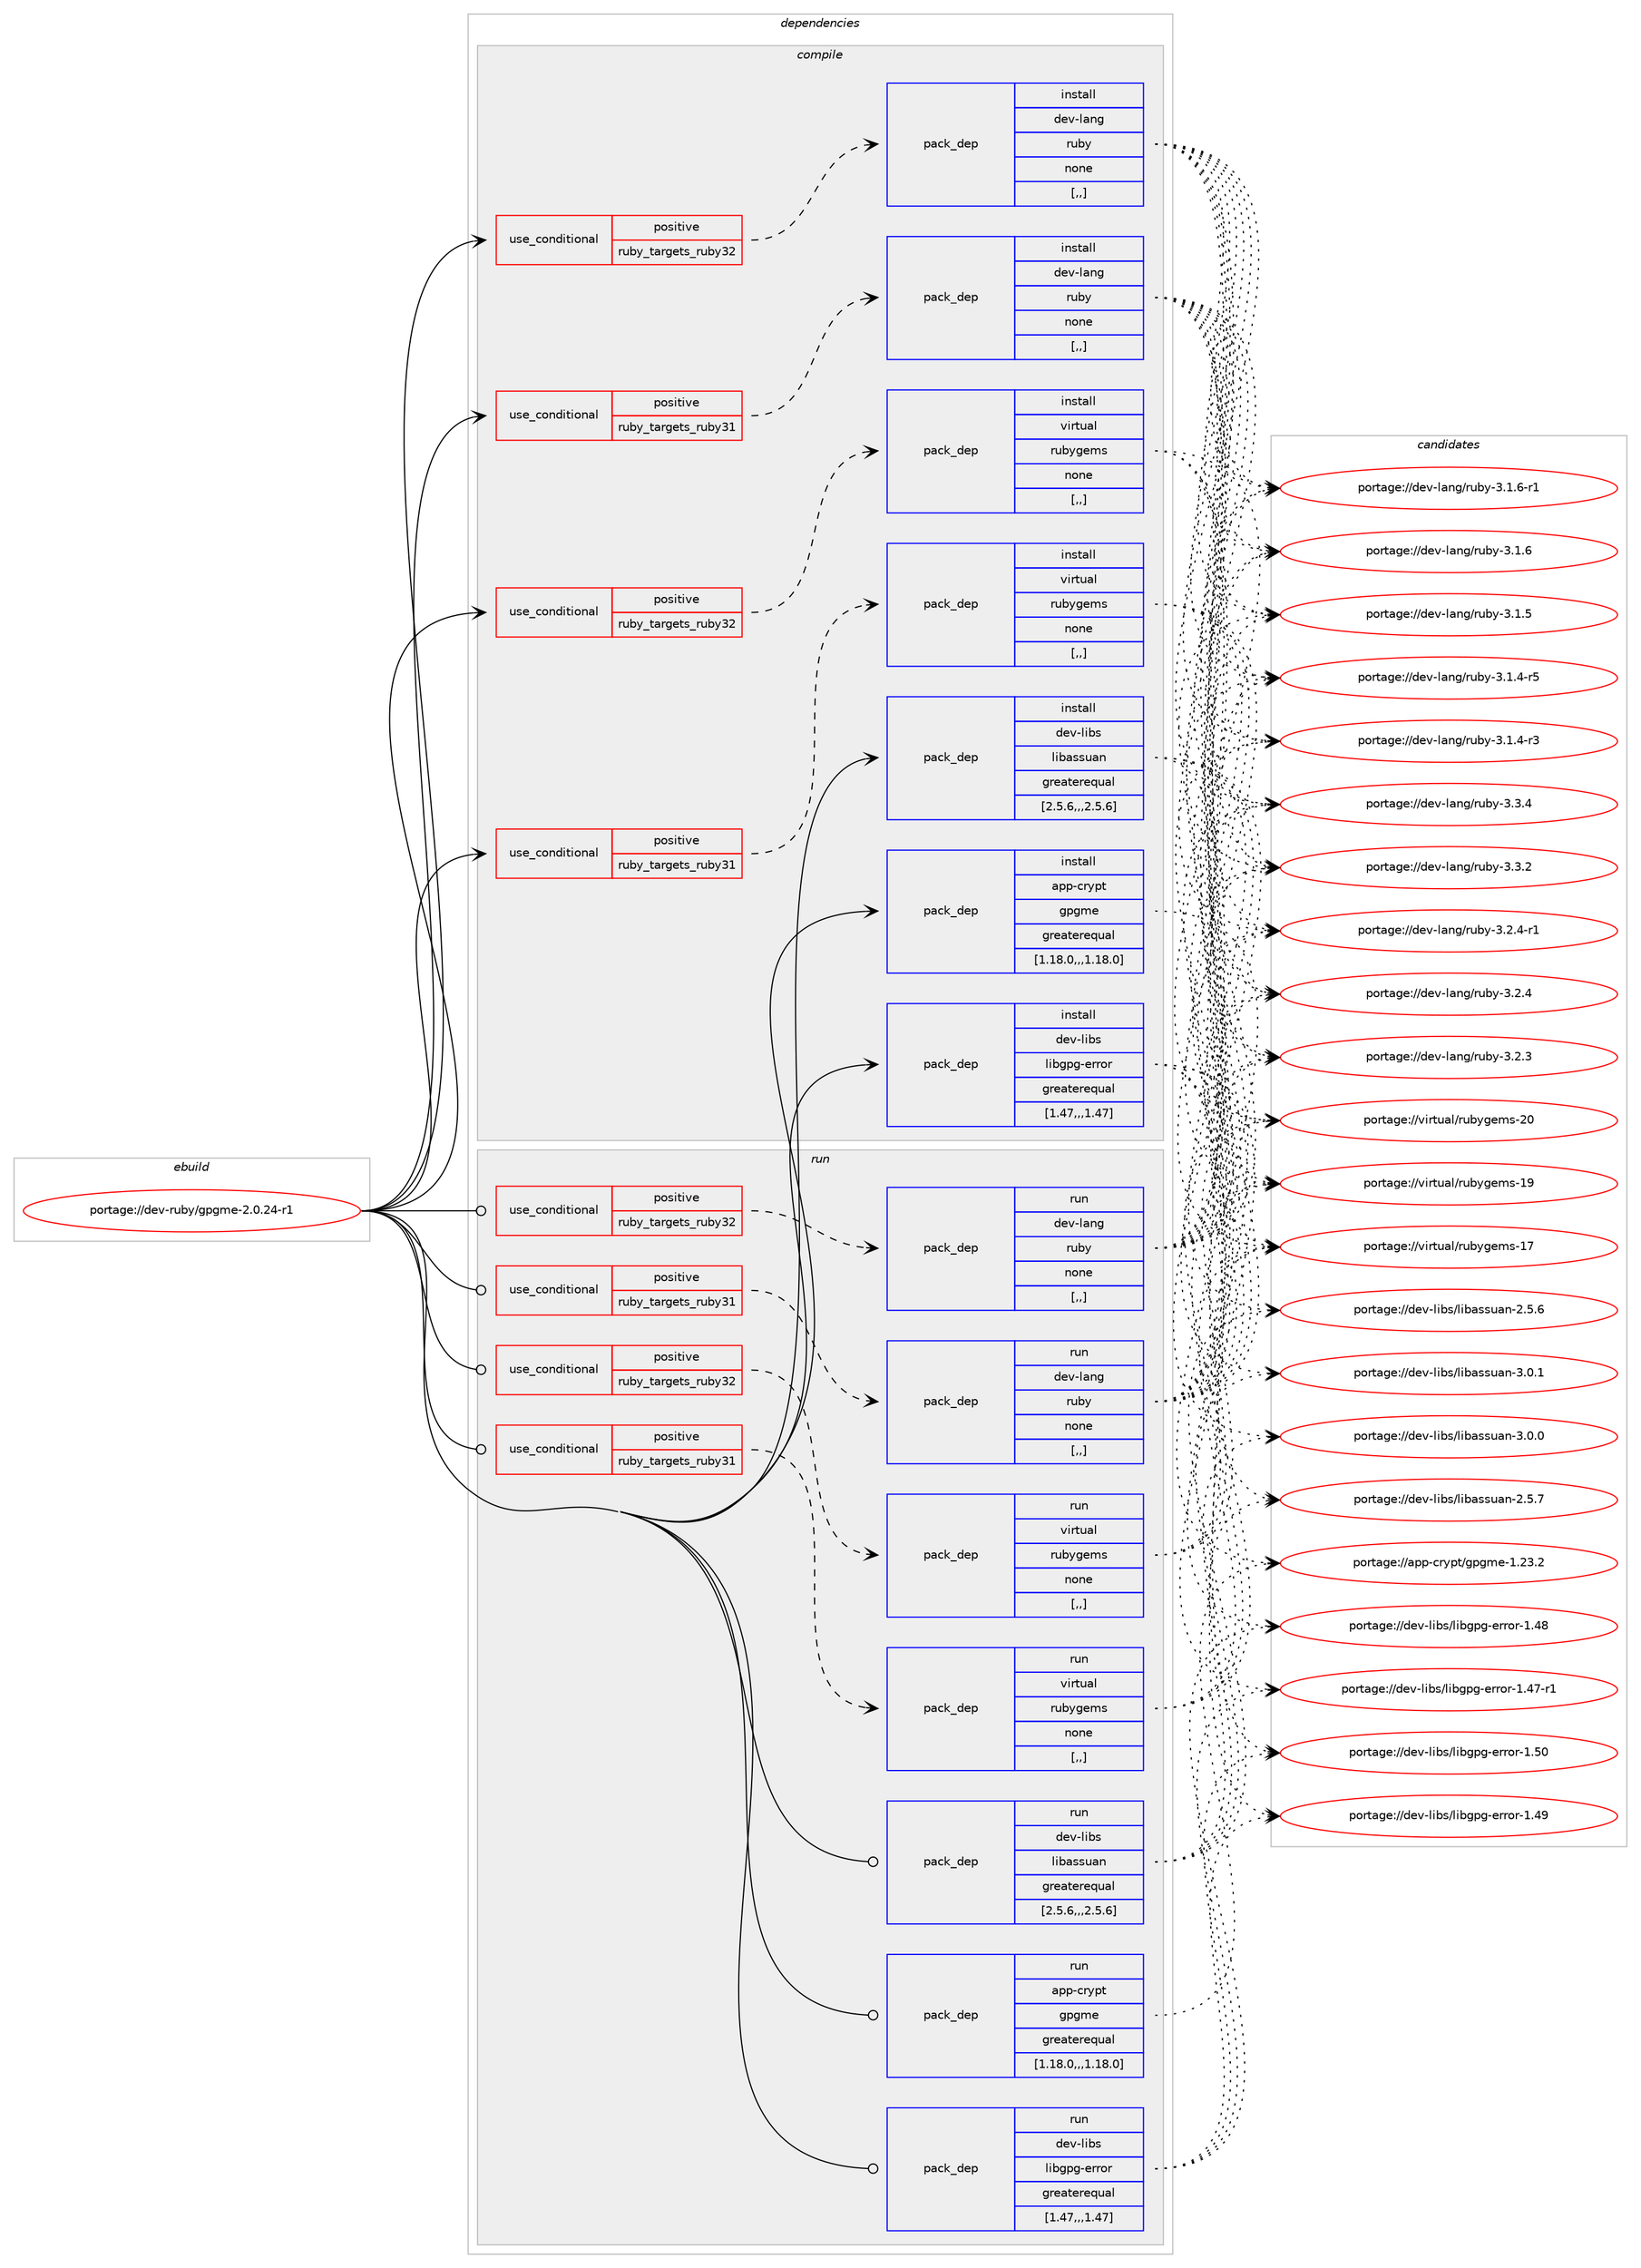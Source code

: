 digraph prolog {

# *************
# Graph options
# *************

newrank=true;
concentrate=true;
compound=true;
graph [rankdir=LR,fontname=Helvetica,fontsize=10,ranksep=1.5];#, ranksep=2.5, nodesep=0.2];
edge  [arrowhead=vee];
node  [fontname=Helvetica,fontsize=10];

# **********
# The ebuild
# **********

subgraph cluster_leftcol {
color=gray;
label=<<i>ebuild</i>>;
id [label="portage://dev-ruby/gpgme-2.0.24-r1", color=red, width=4, href="../dev-ruby/gpgme-2.0.24-r1.svg"];
}

# ****************
# The dependencies
# ****************

subgraph cluster_midcol {
color=gray;
label=<<i>dependencies</i>>;
subgraph cluster_compile {
fillcolor="#eeeeee";
style=filled;
label=<<i>compile</i>>;
subgraph cond48267 {
dependency184764 [label=<<TABLE BORDER="0" CELLBORDER="1" CELLSPACING="0" CELLPADDING="4"><TR><TD ROWSPAN="3" CELLPADDING="10">use_conditional</TD></TR><TR><TD>positive</TD></TR><TR><TD>ruby_targets_ruby31</TD></TR></TABLE>>, shape=none, color=red];
subgraph pack135165 {
dependency184765 [label=<<TABLE BORDER="0" CELLBORDER="1" CELLSPACING="0" CELLPADDING="4" WIDTH="220"><TR><TD ROWSPAN="6" CELLPADDING="30">pack_dep</TD></TR><TR><TD WIDTH="110">install</TD></TR><TR><TD>dev-lang</TD></TR><TR><TD>ruby</TD></TR><TR><TD>none</TD></TR><TR><TD>[,,]</TD></TR></TABLE>>, shape=none, color=blue];
}
dependency184764:e -> dependency184765:w [weight=20,style="dashed",arrowhead="vee"];
}
id:e -> dependency184764:w [weight=20,style="solid",arrowhead="vee"];
subgraph cond48268 {
dependency184766 [label=<<TABLE BORDER="0" CELLBORDER="1" CELLSPACING="0" CELLPADDING="4"><TR><TD ROWSPAN="3" CELLPADDING="10">use_conditional</TD></TR><TR><TD>positive</TD></TR><TR><TD>ruby_targets_ruby31</TD></TR></TABLE>>, shape=none, color=red];
subgraph pack135166 {
dependency184767 [label=<<TABLE BORDER="0" CELLBORDER="1" CELLSPACING="0" CELLPADDING="4" WIDTH="220"><TR><TD ROWSPAN="6" CELLPADDING="30">pack_dep</TD></TR><TR><TD WIDTH="110">install</TD></TR><TR><TD>virtual</TD></TR><TR><TD>rubygems</TD></TR><TR><TD>none</TD></TR><TR><TD>[,,]</TD></TR></TABLE>>, shape=none, color=blue];
}
dependency184766:e -> dependency184767:w [weight=20,style="dashed",arrowhead="vee"];
}
id:e -> dependency184766:w [weight=20,style="solid",arrowhead="vee"];
subgraph cond48269 {
dependency184768 [label=<<TABLE BORDER="0" CELLBORDER="1" CELLSPACING="0" CELLPADDING="4"><TR><TD ROWSPAN="3" CELLPADDING="10">use_conditional</TD></TR><TR><TD>positive</TD></TR><TR><TD>ruby_targets_ruby32</TD></TR></TABLE>>, shape=none, color=red];
subgraph pack135167 {
dependency184769 [label=<<TABLE BORDER="0" CELLBORDER="1" CELLSPACING="0" CELLPADDING="4" WIDTH="220"><TR><TD ROWSPAN="6" CELLPADDING="30">pack_dep</TD></TR><TR><TD WIDTH="110">install</TD></TR><TR><TD>dev-lang</TD></TR><TR><TD>ruby</TD></TR><TR><TD>none</TD></TR><TR><TD>[,,]</TD></TR></TABLE>>, shape=none, color=blue];
}
dependency184768:e -> dependency184769:w [weight=20,style="dashed",arrowhead="vee"];
}
id:e -> dependency184768:w [weight=20,style="solid",arrowhead="vee"];
subgraph cond48270 {
dependency184770 [label=<<TABLE BORDER="0" CELLBORDER="1" CELLSPACING="0" CELLPADDING="4"><TR><TD ROWSPAN="3" CELLPADDING="10">use_conditional</TD></TR><TR><TD>positive</TD></TR><TR><TD>ruby_targets_ruby32</TD></TR></TABLE>>, shape=none, color=red];
subgraph pack135168 {
dependency184771 [label=<<TABLE BORDER="0" CELLBORDER="1" CELLSPACING="0" CELLPADDING="4" WIDTH="220"><TR><TD ROWSPAN="6" CELLPADDING="30">pack_dep</TD></TR><TR><TD WIDTH="110">install</TD></TR><TR><TD>virtual</TD></TR><TR><TD>rubygems</TD></TR><TR><TD>none</TD></TR><TR><TD>[,,]</TD></TR></TABLE>>, shape=none, color=blue];
}
dependency184770:e -> dependency184771:w [weight=20,style="dashed",arrowhead="vee"];
}
id:e -> dependency184770:w [weight=20,style="solid",arrowhead="vee"];
subgraph pack135169 {
dependency184772 [label=<<TABLE BORDER="0" CELLBORDER="1" CELLSPACING="0" CELLPADDING="4" WIDTH="220"><TR><TD ROWSPAN="6" CELLPADDING="30">pack_dep</TD></TR><TR><TD WIDTH="110">install</TD></TR><TR><TD>app-crypt</TD></TR><TR><TD>gpgme</TD></TR><TR><TD>greaterequal</TD></TR><TR><TD>[1.18.0,,,1.18.0]</TD></TR></TABLE>>, shape=none, color=blue];
}
id:e -> dependency184772:w [weight=20,style="solid",arrowhead="vee"];
subgraph pack135170 {
dependency184773 [label=<<TABLE BORDER="0" CELLBORDER="1" CELLSPACING="0" CELLPADDING="4" WIDTH="220"><TR><TD ROWSPAN="6" CELLPADDING="30">pack_dep</TD></TR><TR><TD WIDTH="110">install</TD></TR><TR><TD>dev-libs</TD></TR><TR><TD>libassuan</TD></TR><TR><TD>greaterequal</TD></TR><TR><TD>[2.5.6,,,2.5.6]</TD></TR></TABLE>>, shape=none, color=blue];
}
id:e -> dependency184773:w [weight=20,style="solid",arrowhead="vee"];
subgraph pack135171 {
dependency184774 [label=<<TABLE BORDER="0" CELLBORDER="1" CELLSPACING="0" CELLPADDING="4" WIDTH="220"><TR><TD ROWSPAN="6" CELLPADDING="30">pack_dep</TD></TR><TR><TD WIDTH="110">install</TD></TR><TR><TD>dev-libs</TD></TR><TR><TD>libgpg-error</TD></TR><TR><TD>greaterequal</TD></TR><TR><TD>[1.47,,,1.47]</TD></TR></TABLE>>, shape=none, color=blue];
}
id:e -> dependency184774:w [weight=20,style="solid",arrowhead="vee"];
}
subgraph cluster_compileandrun {
fillcolor="#eeeeee";
style=filled;
label=<<i>compile and run</i>>;
}
subgraph cluster_run {
fillcolor="#eeeeee";
style=filled;
label=<<i>run</i>>;
subgraph cond48271 {
dependency184775 [label=<<TABLE BORDER="0" CELLBORDER="1" CELLSPACING="0" CELLPADDING="4"><TR><TD ROWSPAN="3" CELLPADDING="10">use_conditional</TD></TR><TR><TD>positive</TD></TR><TR><TD>ruby_targets_ruby31</TD></TR></TABLE>>, shape=none, color=red];
subgraph pack135172 {
dependency184776 [label=<<TABLE BORDER="0" CELLBORDER="1" CELLSPACING="0" CELLPADDING="4" WIDTH="220"><TR><TD ROWSPAN="6" CELLPADDING="30">pack_dep</TD></TR><TR><TD WIDTH="110">run</TD></TR><TR><TD>dev-lang</TD></TR><TR><TD>ruby</TD></TR><TR><TD>none</TD></TR><TR><TD>[,,]</TD></TR></TABLE>>, shape=none, color=blue];
}
dependency184775:e -> dependency184776:w [weight=20,style="dashed",arrowhead="vee"];
}
id:e -> dependency184775:w [weight=20,style="solid",arrowhead="odot"];
subgraph cond48272 {
dependency184777 [label=<<TABLE BORDER="0" CELLBORDER="1" CELLSPACING="0" CELLPADDING="4"><TR><TD ROWSPAN="3" CELLPADDING="10">use_conditional</TD></TR><TR><TD>positive</TD></TR><TR><TD>ruby_targets_ruby31</TD></TR></TABLE>>, shape=none, color=red];
subgraph pack135173 {
dependency184778 [label=<<TABLE BORDER="0" CELLBORDER="1" CELLSPACING="0" CELLPADDING="4" WIDTH="220"><TR><TD ROWSPAN="6" CELLPADDING="30">pack_dep</TD></TR><TR><TD WIDTH="110">run</TD></TR><TR><TD>virtual</TD></TR><TR><TD>rubygems</TD></TR><TR><TD>none</TD></TR><TR><TD>[,,]</TD></TR></TABLE>>, shape=none, color=blue];
}
dependency184777:e -> dependency184778:w [weight=20,style="dashed",arrowhead="vee"];
}
id:e -> dependency184777:w [weight=20,style="solid",arrowhead="odot"];
subgraph cond48273 {
dependency184779 [label=<<TABLE BORDER="0" CELLBORDER="1" CELLSPACING="0" CELLPADDING="4"><TR><TD ROWSPAN="3" CELLPADDING="10">use_conditional</TD></TR><TR><TD>positive</TD></TR><TR><TD>ruby_targets_ruby32</TD></TR></TABLE>>, shape=none, color=red];
subgraph pack135174 {
dependency184780 [label=<<TABLE BORDER="0" CELLBORDER="1" CELLSPACING="0" CELLPADDING="4" WIDTH="220"><TR><TD ROWSPAN="6" CELLPADDING="30">pack_dep</TD></TR><TR><TD WIDTH="110">run</TD></TR><TR><TD>dev-lang</TD></TR><TR><TD>ruby</TD></TR><TR><TD>none</TD></TR><TR><TD>[,,]</TD></TR></TABLE>>, shape=none, color=blue];
}
dependency184779:e -> dependency184780:w [weight=20,style="dashed",arrowhead="vee"];
}
id:e -> dependency184779:w [weight=20,style="solid",arrowhead="odot"];
subgraph cond48274 {
dependency184781 [label=<<TABLE BORDER="0" CELLBORDER="1" CELLSPACING="0" CELLPADDING="4"><TR><TD ROWSPAN="3" CELLPADDING="10">use_conditional</TD></TR><TR><TD>positive</TD></TR><TR><TD>ruby_targets_ruby32</TD></TR></TABLE>>, shape=none, color=red];
subgraph pack135175 {
dependency184782 [label=<<TABLE BORDER="0" CELLBORDER="1" CELLSPACING="0" CELLPADDING="4" WIDTH="220"><TR><TD ROWSPAN="6" CELLPADDING="30">pack_dep</TD></TR><TR><TD WIDTH="110">run</TD></TR><TR><TD>virtual</TD></TR><TR><TD>rubygems</TD></TR><TR><TD>none</TD></TR><TR><TD>[,,]</TD></TR></TABLE>>, shape=none, color=blue];
}
dependency184781:e -> dependency184782:w [weight=20,style="dashed",arrowhead="vee"];
}
id:e -> dependency184781:w [weight=20,style="solid",arrowhead="odot"];
subgraph pack135176 {
dependency184783 [label=<<TABLE BORDER="0" CELLBORDER="1" CELLSPACING="0" CELLPADDING="4" WIDTH="220"><TR><TD ROWSPAN="6" CELLPADDING="30">pack_dep</TD></TR><TR><TD WIDTH="110">run</TD></TR><TR><TD>app-crypt</TD></TR><TR><TD>gpgme</TD></TR><TR><TD>greaterequal</TD></TR><TR><TD>[1.18.0,,,1.18.0]</TD></TR></TABLE>>, shape=none, color=blue];
}
id:e -> dependency184783:w [weight=20,style="solid",arrowhead="odot"];
subgraph pack135177 {
dependency184784 [label=<<TABLE BORDER="0" CELLBORDER="1" CELLSPACING="0" CELLPADDING="4" WIDTH="220"><TR><TD ROWSPAN="6" CELLPADDING="30">pack_dep</TD></TR><TR><TD WIDTH="110">run</TD></TR><TR><TD>dev-libs</TD></TR><TR><TD>libassuan</TD></TR><TR><TD>greaterequal</TD></TR><TR><TD>[2.5.6,,,2.5.6]</TD></TR></TABLE>>, shape=none, color=blue];
}
id:e -> dependency184784:w [weight=20,style="solid",arrowhead="odot"];
subgraph pack135178 {
dependency184785 [label=<<TABLE BORDER="0" CELLBORDER="1" CELLSPACING="0" CELLPADDING="4" WIDTH="220"><TR><TD ROWSPAN="6" CELLPADDING="30">pack_dep</TD></TR><TR><TD WIDTH="110">run</TD></TR><TR><TD>dev-libs</TD></TR><TR><TD>libgpg-error</TD></TR><TR><TD>greaterequal</TD></TR><TR><TD>[1.47,,,1.47]</TD></TR></TABLE>>, shape=none, color=blue];
}
id:e -> dependency184785:w [weight=20,style="solid",arrowhead="odot"];
}
}

# **************
# The candidates
# **************

subgraph cluster_choices {
rank=same;
color=gray;
label=<<i>candidates</i>>;

subgraph choice135165 {
color=black;
nodesep=1;
choice10010111845108971101034711411798121455146514652 [label="portage://dev-lang/ruby-3.3.4", color=red, width=4,href="../dev-lang/ruby-3.3.4.svg"];
choice10010111845108971101034711411798121455146514650 [label="portage://dev-lang/ruby-3.3.2", color=red, width=4,href="../dev-lang/ruby-3.3.2.svg"];
choice100101118451089711010347114117981214551465046524511449 [label="portage://dev-lang/ruby-3.2.4-r1", color=red, width=4,href="../dev-lang/ruby-3.2.4-r1.svg"];
choice10010111845108971101034711411798121455146504652 [label="portage://dev-lang/ruby-3.2.4", color=red, width=4,href="../dev-lang/ruby-3.2.4.svg"];
choice10010111845108971101034711411798121455146504651 [label="portage://dev-lang/ruby-3.2.3", color=red, width=4,href="../dev-lang/ruby-3.2.3.svg"];
choice100101118451089711010347114117981214551464946544511449 [label="portage://dev-lang/ruby-3.1.6-r1", color=red, width=4,href="../dev-lang/ruby-3.1.6-r1.svg"];
choice10010111845108971101034711411798121455146494654 [label="portage://dev-lang/ruby-3.1.6", color=red, width=4,href="../dev-lang/ruby-3.1.6.svg"];
choice10010111845108971101034711411798121455146494653 [label="portage://dev-lang/ruby-3.1.5", color=red, width=4,href="../dev-lang/ruby-3.1.5.svg"];
choice100101118451089711010347114117981214551464946524511453 [label="portage://dev-lang/ruby-3.1.4-r5", color=red, width=4,href="../dev-lang/ruby-3.1.4-r5.svg"];
choice100101118451089711010347114117981214551464946524511451 [label="portage://dev-lang/ruby-3.1.4-r3", color=red, width=4,href="../dev-lang/ruby-3.1.4-r3.svg"];
dependency184765:e -> choice10010111845108971101034711411798121455146514652:w [style=dotted,weight="100"];
dependency184765:e -> choice10010111845108971101034711411798121455146514650:w [style=dotted,weight="100"];
dependency184765:e -> choice100101118451089711010347114117981214551465046524511449:w [style=dotted,weight="100"];
dependency184765:e -> choice10010111845108971101034711411798121455146504652:w [style=dotted,weight="100"];
dependency184765:e -> choice10010111845108971101034711411798121455146504651:w [style=dotted,weight="100"];
dependency184765:e -> choice100101118451089711010347114117981214551464946544511449:w [style=dotted,weight="100"];
dependency184765:e -> choice10010111845108971101034711411798121455146494654:w [style=dotted,weight="100"];
dependency184765:e -> choice10010111845108971101034711411798121455146494653:w [style=dotted,weight="100"];
dependency184765:e -> choice100101118451089711010347114117981214551464946524511453:w [style=dotted,weight="100"];
dependency184765:e -> choice100101118451089711010347114117981214551464946524511451:w [style=dotted,weight="100"];
}
subgraph choice135166 {
color=black;
nodesep=1;
choice118105114116117971084711411798121103101109115455048 [label="portage://virtual/rubygems-20", color=red, width=4,href="../virtual/rubygems-20.svg"];
choice118105114116117971084711411798121103101109115454957 [label="portage://virtual/rubygems-19", color=red, width=4,href="../virtual/rubygems-19.svg"];
choice118105114116117971084711411798121103101109115454955 [label="portage://virtual/rubygems-17", color=red, width=4,href="../virtual/rubygems-17.svg"];
dependency184767:e -> choice118105114116117971084711411798121103101109115455048:w [style=dotted,weight="100"];
dependency184767:e -> choice118105114116117971084711411798121103101109115454957:w [style=dotted,weight="100"];
dependency184767:e -> choice118105114116117971084711411798121103101109115454955:w [style=dotted,weight="100"];
}
subgraph choice135167 {
color=black;
nodesep=1;
choice10010111845108971101034711411798121455146514652 [label="portage://dev-lang/ruby-3.3.4", color=red, width=4,href="../dev-lang/ruby-3.3.4.svg"];
choice10010111845108971101034711411798121455146514650 [label="portage://dev-lang/ruby-3.3.2", color=red, width=4,href="../dev-lang/ruby-3.3.2.svg"];
choice100101118451089711010347114117981214551465046524511449 [label="portage://dev-lang/ruby-3.2.4-r1", color=red, width=4,href="../dev-lang/ruby-3.2.4-r1.svg"];
choice10010111845108971101034711411798121455146504652 [label="portage://dev-lang/ruby-3.2.4", color=red, width=4,href="../dev-lang/ruby-3.2.4.svg"];
choice10010111845108971101034711411798121455146504651 [label="portage://dev-lang/ruby-3.2.3", color=red, width=4,href="../dev-lang/ruby-3.2.3.svg"];
choice100101118451089711010347114117981214551464946544511449 [label="portage://dev-lang/ruby-3.1.6-r1", color=red, width=4,href="../dev-lang/ruby-3.1.6-r1.svg"];
choice10010111845108971101034711411798121455146494654 [label="portage://dev-lang/ruby-3.1.6", color=red, width=4,href="../dev-lang/ruby-3.1.6.svg"];
choice10010111845108971101034711411798121455146494653 [label="portage://dev-lang/ruby-3.1.5", color=red, width=4,href="../dev-lang/ruby-3.1.5.svg"];
choice100101118451089711010347114117981214551464946524511453 [label="portage://dev-lang/ruby-3.1.4-r5", color=red, width=4,href="../dev-lang/ruby-3.1.4-r5.svg"];
choice100101118451089711010347114117981214551464946524511451 [label="portage://dev-lang/ruby-3.1.4-r3", color=red, width=4,href="../dev-lang/ruby-3.1.4-r3.svg"];
dependency184769:e -> choice10010111845108971101034711411798121455146514652:w [style=dotted,weight="100"];
dependency184769:e -> choice10010111845108971101034711411798121455146514650:w [style=dotted,weight="100"];
dependency184769:e -> choice100101118451089711010347114117981214551465046524511449:w [style=dotted,weight="100"];
dependency184769:e -> choice10010111845108971101034711411798121455146504652:w [style=dotted,weight="100"];
dependency184769:e -> choice10010111845108971101034711411798121455146504651:w [style=dotted,weight="100"];
dependency184769:e -> choice100101118451089711010347114117981214551464946544511449:w [style=dotted,weight="100"];
dependency184769:e -> choice10010111845108971101034711411798121455146494654:w [style=dotted,weight="100"];
dependency184769:e -> choice10010111845108971101034711411798121455146494653:w [style=dotted,weight="100"];
dependency184769:e -> choice100101118451089711010347114117981214551464946524511453:w [style=dotted,weight="100"];
dependency184769:e -> choice100101118451089711010347114117981214551464946524511451:w [style=dotted,weight="100"];
}
subgraph choice135168 {
color=black;
nodesep=1;
choice118105114116117971084711411798121103101109115455048 [label="portage://virtual/rubygems-20", color=red, width=4,href="../virtual/rubygems-20.svg"];
choice118105114116117971084711411798121103101109115454957 [label="portage://virtual/rubygems-19", color=red, width=4,href="../virtual/rubygems-19.svg"];
choice118105114116117971084711411798121103101109115454955 [label="portage://virtual/rubygems-17", color=red, width=4,href="../virtual/rubygems-17.svg"];
dependency184771:e -> choice118105114116117971084711411798121103101109115455048:w [style=dotted,weight="100"];
dependency184771:e -> choice118105114116117971084711411798121103101109115454957:w [style=dotted,weight="100"];
dependency184771:e -> choice118105114116117971084711411798121103101109115454955:w [style=dotted,weight="100"];
}
subgraph choice135169 {
color=black;
nodesep=1;
choice9711211245991141211121164710311210310910145494650514650 [label="portage://app-crypt/gpgme-1.23.2", color=red, width=4,href="../app-crypt/gpgme-1.23.2.svg"];
dependency184772:e -> choice9711211245991141211121164710311210310910145494650514650:w [style=dotted,weight="100"];
}
subgraph choice135170 {
color=black;
nodesep=1;
choice100101118451081059811547108105989711511511797110455146484649 [label="portage://dev-libs/libassuan-3.0.1", color=red, width=4,href="../dev-libs/libassuan-3.0.1.svg"];
choice100101118451081059811547108105989711511511797110455146484648 [label="portage://dev-libs/libassuan-3.0.0", color=red, width=4,href="../dev-libs/libassuan-3.0.0.svg"];
choice100101118451081059811547108105989711511511797110455046534655 [label="portage://dev-libs/libassuan-2.5.7", color=red, width=4,href="../dev-libs/libassuan-2.5.7.svg"];
choice100101118451081059811547108105989711511511797110455046534654 [label="portage://dev-libs/libassuan-2.5.6", color=red, width=4,href="../dev-libs/libassuan-2.5.6.svg"];
dependency184773:e -> choice100101118451081059811547108105989711511511797110455146484649:w [style=dotted,weight="100"];
dependency184773:e -> choice100101118451081059811547108105989711511511797110455146484648:w [style=dotted,weight="100"];
dependency184773:e -> choice100101118451081059811547108105989711511511797110455046534655:w [style=dotted,weight="100"];
dependency184773:e -> choice100101118451081059811547108105989711511511797110455046534654:w [style=dotted,weight="100"];
}
subgraph choice135171 {
color=black;
nodesep=1;
choice10010111845108105981154710810598103112103451011141141111144549465348 [label="portage://dev-libs/libgpg-error-1.50", color=red, width=4,href="../dev-libs/libgpg-error-1.50.svg"];
choice10010111845108105981154710810598103112103451011141141111144549465257 [label="portage://dev-libs/libgpg-error-1.49", color=red, width=4,href="../dev-libs/libgpg-error-1.49.svg"];
choice10010111845108105981154710810598103112103451011141141111144549465256 [label="portage://dev-libs/libgpg-error-1.48", color=red, width=4,href="../dev-libs/libgpg-error-1.48.svg"];
choice100101118451081059811547108105981031121034510111411411111445494652554511449 [label="portage://dev-libs/libgpg-error-1.47-r1", color=red, width=4,href="../dev-libs/libgpg-error-1.47-r1.svg"];
dependency184774:e -> choice10010111845108105981154710810598103112103451011141141111144549465348:w [style=dotted,weight="100"];
dependency184774:e -> choice10010111845108105981154710810598103112103451011141141111144549465257:w [style=dotted,weight="100"];
dependency184774:e -> choice10010111845108105981154710810598103112103451011141141111144549465256:w [style=dotted,weight="100"];
dependency184774:e -> choice100101118451081059811547108105981031121034510111411411111445494652554511449:w [style=dotted,weight="100"];
}
subgraph choice135172 {
color=black;
nodesep=1;
choice10010111845108971101034711411798121455146514652 [label="portage://dev-lang/ruby-3.3.4", color=red, width=4,href="../dev-lang/ruby-3.3.4.svg"];
choice10010111845108971101034711411798121455146514650 [label="portage://dev-lang/ruby-3.3.2", color=red, width=4,href="../dev-lang/ruby-3.3.2.svg"];
choice100101118451089711010347114117981214551465046524511449 [label="portage://dev-lang/ruby-3.2.4-r1", color=red, width=4,href="../dev-lang/ruby-3.2.4-r1.svg"];
choice10010111845108971101034711411798121455146504652 [label="portage://dev-lang/ruby-3.2.4", color=red, width=4,href="../dev-lang/ruby-3.2.4.svg"];
choice10010111845108971101034711411798121455146504651 [label="portage://dev-lang/ruby-3.2.3", color=red, width=4,href="../dev-lang/ruby-3.2.3.svg"];
choice100101118451089711010347114117981214551464946544511449 [label="portage://dev-lang/ruby-3.1.6-r1", color=red, width=4,href="../dev-lang/ruby-3.1.6-r1.svg"];
choice10010111845108971101034711411798121455146494654 [label="portage://dev-lang/ruby-3.1.6", color=red, width=4,href="../dev-lang/ruby-3.1.6.svg"];
choice10010111845108971101034711411798121455146494653 [label="portage://dev-lang/ruby-3.1.5", color=red, width=4,href="../dev-lang/ruby-3.1.5.svg"];
choice100101118451089711010347114117981214551464946524511453 [label="portage://dev-lang/ruby-3.1.4-r5", color=red, width=4,href="../dev-lang/ruby-3.1.4-r5.svg"];
choice100101118451089711010347114117981214551464946524511451 [label="portage://dev-lang/ruby-3.1.4-r3", color=red, width=4,href="../dev-lang/ruby-3.1.4-r3.svg"];
dependency184776:e -> choice10010111845108971101034711411798121455146514652:w [style=dotted,weight="100"];
dependency184776:e -> choice10010111845108971101034711411798121455146514650:w [style=dotted,weight="100"];
dependency184776:e -> choice100101118451089711010347114117981214551465046524511449:w [style=dotted,weight="100"];
dependency184776:e -> choice10010111845108971101034711411798121455146504652:w [style=dotted,weight="100"];
dependency184776:e -> choice10010111845108971101034711411798121455146504651:w [style=dotted,weight="100"];
dependency184776:e -> choice100101118451089711010347114117981214551464946544511449:w [style=dotted,weight="100"];
dependency184776:e -> choice10010111845108971101034711411798121455146494654:w [style=dotted,weight="100"];
dependency184776:e -> choice10010111845108971101034711411798121455146494653:w [style=dotted,weight="100"];
dependency184776:e -> choice100101118451089711010347114117981214551464946524511453:w [style=dotted,weight="100"];
dependency184776:e -> choice100101118451089711010347114117981214551464946524511451:w [style=dotted,weight="100"];
}
subgraph choice135173 {
color=black;
nodesep=1;
choice118105114116117971084711411798121103101109115455048 [label="portage://virtual/rubygems-20", color=red, width=4,href="../virtual/rubygems-20.svg"];
choice118105114116117971084711411798121103101109115454957 [label="portage://virtual/rubygems-19", color=red, width=4,href="../virtual/rubygems-19.svg"];
choice118105114116117971084711411798121103101109115454955 [label="portage://virtual/rubygems-17", color=red, width=4,href="../virtual/rubygems-17.svg"];
dependency184778:e -> choice118105114116117971084711411798121103101109115455048:w [style=dotted,weight="100"];
dependency184778:e -> choice118105114116117971084711411798121103101109115454957:w [style=dotted,weight="100"];
dependency184778:e -> choice118105114116117971084711411798121103101109115454955:w [style=dotted,weight="100"];
}
subgraph choice135174 {
color=black;
nodesep=1;
choice10010111845108971101034711411798121455146514652 [label="portage://dev-lang/ruby-3.3.4", color=red, width=4,href="../dev-lang/ruby-3.3.4.svg"];
choice10010111845108971101034711411798121455146514650 [label="portage://dev-lang/ruby-3.3.2", color=red, width=4,href="../dev-lang/ruby-3.3.2.svg"];
choice100101118451089711010347114117981214551465046524511449 [label="portage://dev-lang/ruby-3.2.4-r1", color=red, width=4,href="../dev-lang/ruby-3.2.4-r1.svg"];
choice10010111845108971101034711411798121455146504652 [label="portage://dev-lang/ruby-3.2.4", color=red, width=4,href="../dev-lang/ruby-3.2.4.svg"];
choice10010111845108971101034711411798121455146504651 [label="portage://dev-lang/ruby-3.2.3", color=red, width=4,href="../dev-lang/ruby-3.2.3.svg"];
choice100101118451089711010347114117981214551464946544511449 [label="portage://dev-lang/ruby-3.1.6-r1", color=red, width=4,href="../dev-lang/ruby-3.1.6-r1.svg"];
choice10010111845108971101034711411798121455146494654 [label="portage://dev-lang/ruby-3.1.6", color=red, width=4,href="../dev-lang/ruby-3.1.6.svg"];
choice10010111845108971101034711411798121455146494653 [label="portage://dev-lang/ruby-3.1.5", color=red, width=4,href="../dev-lang/ruby-3.1.5.svg"];
choice100101118451089711010347114117981214551464946524511453 [label="portage://dev-lang/ruby-3.1.4-r5", color=red, width=4,href="../dev-lang/ruby-3.1.4-r5.svg"];
choice100101118451089711010347114117981214551464946524511451 [label="portage://dev-lang/ruby-3.1.4-r3", color=red, width=4,href="../dev-lang/ruby-3.1.4-r3.svg"];
dependency184780:e -> choice10010111845108971101034711411798121455146514652:w [style=dotted,weight="100"];
dependency184780:e -> choice10010111845108971101034711411798121455146514650:w [style=dotted,weight="100"];
dependency184780:e -> choice100101118451089711010347114117981214551465046524511449:w [style=dotted,weight="100"];
dependency184780:e -> choice10010111845108971101034711411798121455146504652:w [style=dotted,weight="100"];
dependency184780:e -> choice10010111845108971101034711411798121455146504651:w [style=dotted,weight="100"];
dependency184780:e -> choice100101118451089711010347114117981214551464946544511449:w [style=dotted,weight="100"];
dependency184780:e -> choice10010111845108971101034711411798121455146494654:w [style=dotted,weight="100"];
dependency184780:e -> choice10010111845108971101034711411798121455146494653:w [style=dotted,weight="100"];
dependency184780:e -> choice100101118451089711010347114117981214551464946524511453:w [style=dotted,weight="100"];
dependency184780:e -> choice100101118451089711010347114117981214551464946524511451:w [style=dotted,weight="100"];
}
subgraph choice135175 {
color=black;
nodesep=1;
choice118105114116117971084711411798121103101109115455048 [label="portage://virtual/rubygems-20", color=red, width=4,href="../virtual/rubygems-20.svg"];
choice118105114116117971084711411798121103101109115454957 [label="portage://virtual/rubygems-19", color=red, width=4,href="../virtual/rubygems-19.svg"];
choice118105114116117971084711411798121103101109115454955 [label="portage://virtual/rubygems-17", color=red, width=4,href="../virtual/rubygems-17.svg"];
dependency184782:e -> choice118105114116117971084711411798121103101109115455048:w [style=dotted,weight="100"];
dependency184782:e -> choice118105114116117971084711411798121103101109115454957:w [style=dotted,weight="100"];
dependency184782:e -> choice118105114116117971084711411798121103101109115454955:w [style=dotted,weight="100"];
}
subgraph choice135176 {
color=black;
nodesep=1;
choice9711211245991141211121164710311210310910145494650514650 [label="portage://app-crypt/gpgme-1.23.2", color=red, width=4,href="../app-crypt/gpgme-1.23.2.svg"];
dependency184783:e -> choice9711211245991141211121164710311210310910145494650514650:w [style=dotted,weight="100"];
}
subgraph choice135177 {
color=black;
nodesep=1;
choice100101118451081059811547108105989711511511797110455146484649 [label="portage://dev-libs/libassuan-3.0.1", color=red, width=4,href="../dev-libs/libassuan-3.0.1.svg"];
choice100101118451081059811547108105989711511511797110455146484648 [label="portage://dev-libs/libassuan-3.0.0", color=red, width=4,href="../dev-libs/libassuan-3.0.0.svg"];
choice100101118451081059811547108105989711511511797110455046534655 [label="portage://dev-libs/libassuan-2.5.7", color=red, width=4,href="../dev-libs/libassuan-2.5.7.svg"];
choice100101118451081059811547108105989711511511797110455046534654 [label="portage://dev-libs/libassuan-2.5.6", color=red, width=4,href="../dev-libs/libassuan-2.5.6.svg"];
dependency184784:e -> choice100101118451081059811547108105989711511511797110455146484649:w [style=dotted,weight="100"];
dependency184784:e -> choice100101118451081059811547108105989711511511797110455146484648:w [style=dotted,weight="100"];
dependency184784:e -> choice100101118451081059811547108105989711511511797110455046534655:w [style=dotted,weight="100"];
dependency184784:e -> choice100101118451081059811547108105989711511511797110455046534654:w [style=dotted,weight="100"];
}
subgraph choice135178 {
color=black;
nodesep=1;
choice10010111845108105981154710810598103112103451011141141111144549465348 [label="portage://dev-libs/libgpg-error-1.50", color=red, width=4,href="../dev-libs/libgpg-error-1.50.svg"];
choice10010111845108105981154710810598103112103451011141141111144549465257 [label="portage://dev-libs/libgpg-error-1.49", color=red, width=4,href="../dev-libs/libgpg-error-1.49.svg"];
choice10010111845108105981154710810598103112103451011141141111144549465256 [label="portage://dev-libs/libgpg-error-1.48", color=red, width=4,href="../dev-libs/libgpg-error-1.48.svg"];
choice100101118451081059811547108105981031121034510111411411111445494652554511449 [label="portage://dev-libs/libgpg-error-1.47-r1", color=red, width=4,href="../dev-libs/libgpg-error-1.47-r1.svg"];
dependency184785:e -> choice10010111845108105981154710810598103112103451011141141111144549465348:w [style=dotted,weight="100"];
dependency184785:e -> choice10010111845108105981154710810598103112103451011141141111144549465257:w [style=dotted,weight="100"];
dependency184785:e -> choice10010111845108105981154710810598103112103451011141141111144549465256:w [style=dotted,weight="100"];
dependency184785:e -> choice100101118451081059811547108105981031121034510111411411111445494652554511449:w [style=dotted,weight="100"];
}
}

}
